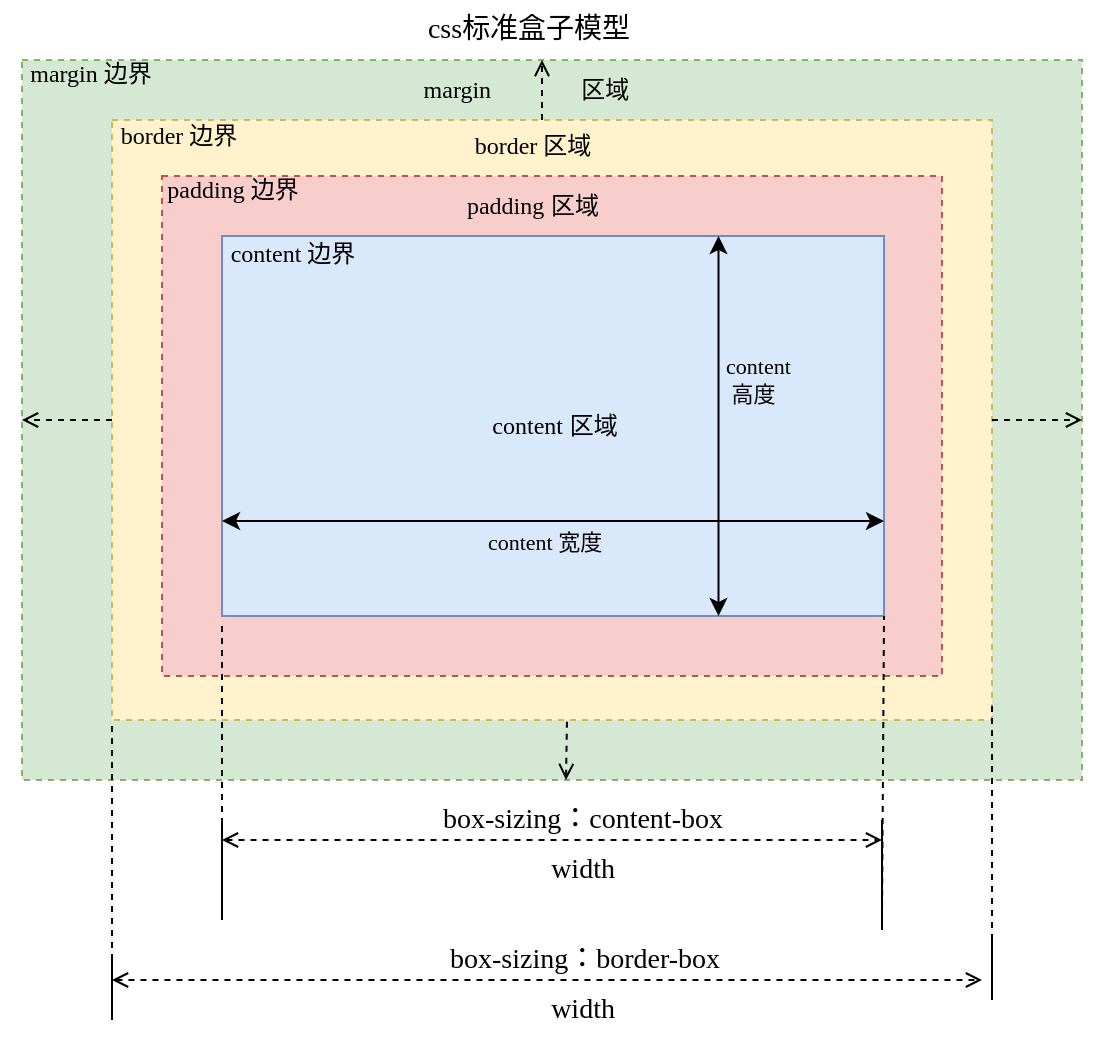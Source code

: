 <mxfile version="20.5.2" type="github" pages="2">
  <diagram id="9d-GFI3kk2zbG0i8XmGT" name="第 1 页">
    <mxGraphModel dx="1550" dy="835" grid="1" gridSize="10" guides="1" tooltips="1" connect="1" arrows="1" fold="1" page="1" pageScale="1" pageWidth="827" pageHeight="1169" math="0" shadow="0">
      <root>
        <mxCell id="0" />
        <mxCell id="1" parent="0" />
        <mxCell id="iBp1cymdIBhy6qXcftFD-20" value="" style="rounded=0;whiteSpace=wrap;html=1;dashed=1;fillColor=#d5e8d4;strokeColor=#82b366;" vertex="1" parent="1">
          <mxGeometry x="160" y="180" width="530" height="360" as="geometry" />
        </mxCell>
        <mxCell id="iBp1cymdIBhy6qXcftFD-21" value="" style="group;align=left;" vertex="1" connectable="0" parent="1">
          <mxGeometry x="205" y="210" width="440" height="300" as="geometry" />
        </mxCell>
        <mxCell id="iBp1cymdIBhy6qXcftFD-16" value="" style="rounded=0;whiteSpace=wrap;html=1;dashed=1;fillColor=#fff2cc;strokeColor=#d6b656;" vertex="1" parent="iBp1cymdIBhy6qXcftFD-21">
          <mxGeometry width="440" height="300" as="geometry" />
        </mxCell>
        <mxCell id="iBp1cymdIBhy6qXcftFD-17" value="" style="group" vertex="1" connectable="0" parent="iBp1cymdIBhy6qXcftFD-21">
          <mxGeometry x="15" y="20" width="400" height="258" as="geometry" />
        </mxCell>
        <mxCell id="iBp1cymdIBhy6qXcftFD-12" value="" style="rounded=0;whiteSpace=wrap;html=1;dashed=1;fillColor=#f8cecc;strokeColor=#b85450;" vertex="1" parent="iBp1cymdIBhy6qXcftFD-17">
          <mxGeometry x="10" y="8" width="390" height="250" as="geometry" />
        </mxCell>
        <mxCell id="iBp1cymdIBhy6qXcftFD-13" value="" style="group" vertex="1" connectable="0" parent="iBp1cymdIBhy6qXcftFD-17">
          <mxGeometry x="40" y="38" width="331" height="190" as="geometry" />
        </mxCell>
        <mxCell id="iBp1cymdIBhy6qXcftFD-1" value="" style="rounded=0;whiteSpace=wrap;html=1;fillColor=#dae8fc;strokeColor=#6c8ebf;" vertex="1" parent="iBp1cymdIBhy6qXcftFD-13">
          <mxGeometry width="331" height="190" as="geometry" />
        </mxCell>
        <mxCell id="iBp1cymdIBhy6qXcftFD-2" value="&lt;font face=&quot;Comic Sans MS&quot;&gt;content&lt;/font&gt; &lt;font data-font-src=&quot;https://fonts.googleapis.com/css?family=ZCOOL+KuaiLe&quot; face=&quot;ZCOOL KuaiLe&quot;&gt;区域&lt;/font&gt;" style="text;html=1;align=center;verticalAlign=middle;resizable=0;points=[];autosize=1;strokeColor=none;fillColor=none;" vertex="1" parent="iBp1cymdIBhy6qXcftFD-13">
          <mxGeometry x="120.5" y="80" width="90" height="30" as="geometry" />
        </mxCell>
        <mxCell id="iBp1cymdIBhy6qXcftFD-3" value="&lt;font face=&quot;Comic Sans MS&quot;&gt;content &lt;/font&gt;&lt;font data-font-src=&quot;https://fonts.googleapis.com/css?family=ZCOOL+KuaiLe&quot; face=&quot;ZCOOL KuaiLe&quot;&gt;边界&lt;/font&gt;" style="text;html=1;align=center;verticalAlign=middle;resizable=0;points=[];autosize=1;strokeColor=none;fillColor=none;" vertex="1" parent="iBp1cymdIBhy6qXcftFD-13">
          <mxGeometry x="-10" y="-6" width="90" height="30" as="geometry" />
        </mxCell>
        <mxCell id="iBp1cymdIBhy6qXcftFD-7" value="" style="endArrow=classic;startArrow=classic;html=1;rounded=0;exitX=0;exitY=0.75;exitDx=0;exitDy=0;entryX=1;entryY=0.75;entryDx=0;entryDy=0;" edge="1" parent="iBp1cymdIBhy6qXcftFD-13" source="iBp1cymdIBhy6qXcftFD-1" target="iBp1cymdIBhy6qXcftFD-1">
          <mxGeometry width="50" height="50" relative="1" as="geometry">
            <mxPoint x="130" y="240" as="sourcePoint" />
            <mxPoint x="180" y="190" as="targetPoint" />
          </mxGeometry>
        </mxCell>
        <mxCell id="iBp1cymdIBhy6qXcftFD-9" value="&lt;font face=&quot;Comic Sans MS&quot;&gt;content &lt;/font&gt;&lt;font data-font-src=&quot;https://fonts.googleapis.com/css?family=ZCOOL+KuaiLe&quot; face=&quot;ZCOOL KuaiLe&quot;&gt;宽度&lt;/font&gt;" style="edgeLabel;html=1;align=center;verticalAlign=middle;resizable=0;points=[];labelBackgroundColor=none;" vertex="1" connectable="0" parent="iBp1cymdIBhy6qXcftFD-7">
          <mxGeometry x="0.108" y="1" relative="1" as="geometry">
            <mxPoint x="-23" y="11" as="offset" />
          </mxGeometry>
        </mxCell>
        <mxCell id="iBp1cymdIBhy6qXcftFD-10" value="" style="endArrow=classic;startArrow=classic;html=1;rounded=0;entryX=0.75;entryY=0;entryDx=0;entryDy=0;exitX=0.75;exitY=1;exitDx=0;exitDy=0;" edge="1" parent="iBp1cymdIBhy6qXcftFD-13" source="iBp1cymdIBhy6qXcftFD-1" target="iBp1cymdIBhy6qXcftFD-1">
          <mxGeometry width="50" height="50" relative="1" as="geometry">
            <mxPoint x="130" y="240" as="sourcePoint" />
            <mxPoint x="180" y="190" as="targetPoint" />
          </mxGeometry>
        </mxCell>
        <mxCell id="iBp1cymdIBhy6qXcftFD-11" value="&lt;span style=&quot;&quot;&gt;&lt;font face=&quot;Comic Sans MS&quot;&gt;content&lt;br&gt;&lt;/font&gt;&lt;font data-font-src=&quot;https://fonts.googleapis.com/css?family=ZCOOL+KuaiLe&quot; face=&quot;ZCOOL KuaiLe&quot;&gt;&amp;nbsp;高度&lt;/font&gt;&lt;/span&gt;" style="edgeLabel;html=1;align=left;verticalAlign=middle;resizable=0;points=[];labelBackgroundColor=none;" vertex="1" connectable="0" parent="iBp1cymdIBhy6qXcftFD-10">
          <mxGeometry x="0.583" y="1" relative="1" as="geometry">
            <mxPoint x="3" y="32" as="offset" />
          </mxGeometry>
        </mxCell>
        <mxCell id="iBp1cymdIBhy6qXcftFD-14" value="&lt;font face=&quot;Comic Sans MS&quot;&gt;padding&lt;/font&gt;&lt;font data-font-src=&quot;https://fonts.googleapis.com/css?family=ZCOOL+KuaiLe&quot; face=&quot;ZCOOL KuaiLe&quot;&gt; 边界&lt;/font&gt;" style="text;html=1;align=center;verticalAlign=middle;resizable=0;points=[];autosize=1;strokeColor=none;fillColor=none;" vertex="1" parent="iBp1cymdIBhy6qXcftFD-17">
          <mxGeometry width="90" height="30" as="geometry" />
        </mxCell>
        <mxCell id="iBp1cymdIBhy6qXcftFD-15" value="&lt;font face=&quot;Comic Sans MS&quot;&gt;border &lt;/font&gt;&lt;font data-font-src=&quot;https://fonts.googleapis.com/css?family=ZCOOL+KuaiLe&quot; face=&quot;ZCOOL KuaiLe&quot;&gt;边界&lt;/font&gt;" style="text;html=1;align=center;verticalAlign=middle;resizable=0;points=[];autosize=1;strokeColor=none;fillColor=none;dashed=1;" vertex="1" parent="iBp1cymdIBhy6qXcftFD-17">
          <mxGeometry x="-27" y="-27" width="90" height="30" as="geometry" />
        </mxCell>
        <mxCell id="iBp1cymdIBhy6qXcftFD-18" value="&lt;font face=&quot;Comic Sans MS&quot;&gt;border &lt;/font&gt;&lt;font data-font-src=&quot;https://fonts.googleapis.com/css?family=ZCOOL+KuaiLe&quot; face=&quot;ZCOOL KuaiLe&quot;&gt;区域&lt;/font&gt;" style="text;html=1;align=center;verticalAlign=middle;resizable=0;points=[];autosize=1;strokeColor=none;fillColor=none;" vertex="1" parent="iBp1cymdIBhy6qXcftFD-17">
          <mxGeometry x="150" y="-22" width="90" height="30" as="geometry" />
        </mxCell>
        <mxCell id="iBp1cymdIBhy6qXcftFD-19" value="&lt;font face=&quot;Comic Sans MS&quot;&gt;padding&lt;/font&gt; &lt;font data-font-src=&quot;https://fonts.googleapis.com/css?family=ZCOOL+KuaiLe&quot; face=&quot;ZCOOL KuaiLe&quot;&gt;区域&lt;/font&gt;" style="text;html=1;align=center;verticalAlign=middle;resizable=0;points=[];autosize=1;strokeColor=none;fillColor=none;" vertex="1" parent="iBp1cymdIBhy6qXcftFD-17">
          <mxGeometry x="150" y="8" width="90" height="30" as="geometry" />
        </mxCell>
        <mxCell id="tstaIWyoXowcSFQgQ5QY-11" value="" style="endArrow=none;html=1;rounded=0;dashed=1;fontFamily=ZCOOL KuaiLe;fontSource=https%3A%2F%2Ffonts.googleapis.com%2Fcss%3Ffamily%3DZCOOL%2BKuaiLe;fontSize=14;" edge="1" parent="iBp1cymdIBhy6qXcftFD-17">
          <mxGeometry width="50" height="50" relative="1" as="geometry">
            <mxPoint x="40" y="380" as="sourcePoint" />
            <mxPoint x="40" y="230" as="targetPoint" />
          </mxGeometry>
        </mxCell>
        <mxCell id="tstaIWyoXowcSFQgQ5QY-14" value="" style="endArrow=none;html=1;rounded=0;dashed=1;fontFamily=ZCOOL KuaiLe;fontSource=https%3A%2F%2Ffonts.googleapis.com%2Fcss%3Ffamily%3DZCOOL%2BKuaiLe;fontSize=14;entryX=1;entryY=1;entryDx=0;entryDy=0;" edge="1" parent="iBp1cymdIBhy6qXcftFD-21" target="iBp1cymdIBhy6qXcftFD-1">
          <mxGeometry width="50" height="50" relative="1" as="geometry">
            <mxPoint x="385" y="400" as="sourcePoint" />
            <mxPoint x="385" y="360" as="targetPoint" />
          </mxGeometry>
        </mxCell>
        <mxCell id="iBp1cymdIBhy6qXcftFD-22" value="&lt;font face=&quot;Comic Sans MS&quot;&gt;margin &lt;/font&gt;&lt;font data-font-src=&quot;https://fonts.googleapis.com/css?family=ZCOOL+KuaiLe&quot; face=&quot;ZCOOL KuaiLe&quot;&gt;边界&lt;/font&gt;" style="text;html=1;align=center;verticalAlign=middle;resizable=0;points=[];autosize=1;strokeColor=none;fillColor=none;" vertex="1" parent="1">
          <mxGeometry x="149" y="172" width="90" height="30" as="geometry" />
        </mxCell>
        <mxCell id="iBp1cymdIBhy6qXcftFD-23" value="&amp;nbsp; &amp;nbsp; &lt;font face=&quot;Comic Sans MS&quot;&gt;margin&amp;nbsp; &amp;nbsp; &amp;nbsp; &amp;nbsp; &amp;nbsp; &amp;nbsp; &amp;nbsp; &amp;nbsp;&lt;/font&gt;&lt;font data-font-src=&quot;https://fonts.googleapis.com/css?family=ZCOOL+KuaiLe&quot; face=&quot;ZCOOL KuaiLe&quot;&gt;区域&lt;/font&gt;" style="text;html=1;align=center;verticalAlign=middle;resizable=0;points=[];autosize=1;strokeColor=none;fillColor=none;" vertex="1" parent="1">
          <mxGeometry x="330" y="180" width="150" height="30" as="geometry" />
        </mxCell>
        <mxCell id="iBp1cymdIBhy6qXcftFD-25" value="" style="endArrow=open;html=1;rounded=0;exitX=0;exitY=0.5;exitDx=0;exitDy=0;entryX=0;entryY=0.5;entryDx=0;entryDy=0;dashed=1;endFill=0;" edge="1" parent="1" source="iBp1cymdIBhy6qXcftFD-16" target="iBp1cymdIBhy6qXcftFD-20">
          <mxGeometry width="50" height="50" relative="1" as="geometry">
            <mxPoint x="390" y="450" as="sourcePoint" />
            <mxPoint x="440" y="400" as="targetPoint" />
          </mxGeometry>
        </mxCell>
        <mxCell id="iBp1cymdIBhy6qXcftFD-27" value="" style="endArrow=open;html=1;rounded=0;exitX=0.517;exitY=1.003;exitDx=0;exitDy=0;exitPerimeter=0;dashed=1;endFill=0;" edge="1" parent="1" source="iBp1cymdIBhy6qXcftFD-16">
          <mxGeometry width="50" height="50" relative="1" as="geometry">
            <mxPoint x="390" y="450" as="sourcePoint" />
            <mxPoint x="432" y="540" as="targetPoint" />
          </mxGeometry>
        </mxCell>
        <mxCell id="iBp1cymdIBhy6qXcftFD-28" value="" style="endArrow=open;html=1;rounded=0;exitX=1;exitY=0.5;exitDx=0;exitDy=0;entryX=1;entryY=0.5;entryDx=0;entryDy=0;dashed=1;endFill=0;" edge="1" parent="1" source="iBp1cymdIBhy6qXcftFD-16" target="iBp1cymdIBhy6qXcftFD-20">
          <mxGeometry width="50" height="50" relative="1" as="geometry">
            <mxPoint x="750" y="380" as="sourcePoint" />
            <mxPoint x="800" y="330" as="targetPoint" />
          </mxGeometry>
        </mxCell>
        <mxCell id="iBp1cymdIBhy6qXcftFD-29" value="" style="endArrow=open;html=1;rounded=0;dashed=1;endFill=0;" edge="1" parent="1">
          <mxGeometry width="50" height="50" relative="1" as="geometry">
            <mxPoint x="420" y="210" as="sourcePoint" />
            <mxPoint x="420" y="180" as="targetPoint" />
          </mxGeometry>
        </mxCell>
        <mxCell id="iBp1cymdIBhy6qXcftFD-30" value="&lt;font style=&quot;font-size: 14px;&quot; face=&quot;Comic Sans MS&quot;&gt;css&lt;/font&gt;&lt;font data-font-src=&quot;https://fonts.googleapis.com/css?family=ZCOOL+KuaiLe&quot; face=&quot;ZCOOL KuaiLe&quot; style=&quot;font-size: 14px;&quot;&gt;标准盒子模型&lt;/font&gt;" style="text;html=1;strokeColor=none;fillColor=none;align=center;verticalAlign=middle;whiteSpace=wrap;rounded=0;dashed=1;" vertex="1" parent="1">
          <mxGeometry x="351" y="150" width="125" height="30" as="geometry" />
        </mxCell>
        <mxCell id="tstaIWyoXowcSFQgQ5QY-8" value="" style="endArrow=open;startArrow=open;html=1;rounded=0;dashed=1;fontFamily=ZCOOL KuaiLe;fontSource=https%3A%2F%2Ffonts.googleapis.com%2Fcss%3Ffamily%3DZCOOL%2BKuaiLe;fontSize=14;endFill=0;startFill=0;" edge="1" parent="1">
          <mxGeometry width="50" height="50" relative="1" as="geometry">
            <mxPoint x="260" y="570" as="sourcePoint" />
            <mxPoint x="590" y="570" as="targetPoint" />
          </mxGeometry>
        </mxCell>
        <mxCell id="tstaIWyoXowcSFQgQ5QY-16" value="&lt;font face=&quot;Comic Sans MS&quot;&gt;box-sizing：content-box&lt;/font&gt;" style="edgeLabel;html=1;align=center;verticalAlign=middle;resizable=0;points=[];fontSize=14;fontFamily=ZCOOL KuaiLe;" vertex="1" connectable="0" parent="tstaIWyoXowcSFQgQ5QY-8">
          <mxGeometry x="0.059" y="-3" relative="1" as="geometry">
            <mxPoint x="5" y="-13" as="offset" />
          </mxGeometry>
        </mxCell>
        <mxCell id="tstaIWyoXowcSFQgQ5QY-17" value="&lt;font face=&quot;Comic Sans MS&quot;&gt;width&lt;/font&gt;" style="text;html=1;align=center;verticalAlign=middle;resizable=0;points=[];autosize=1;strokeColor=none;fillColor=none;fontSize=14;fontFamily=ZCOOL KuaiLe;" vertex="1" parent="1">
          <mxGeometry x="410" y="570" width="60" height="30" as="geometry" />
        </mxCell>
        <mxCell id="tstaIWyoXowcSFQgQ5QY-18" value="" style="endArrow=none;html=1;rounded=0;dashed=1;fontFamily=ZCOOL KuaiLe;fontSource=https%3A%2F%2Ffonts.googleapis.com%2Fcss%3Ffamily%3DZCOOL%2BKuaiLe;fontSize=14;" edge="1" parent="1">
          <mxGeometry width="50" height="50" relative="1" as="geometry">
            <mxPoint x="205" y="660" as="sourcePoint" />
            <mxPoint x="205" y="510" as="targetPoint" />
          </mxGeometry>
        </mxCell>
        <mxCell id="tstaIWyoXowcSFQgQ5QY-19" value="" style="endArrow=none;html=1;rounded=0;dashed=1;fontFamily=ZCOOL KuaiLe;fontSource=https%3A%2F%2Ffonts.googleapis.com%2Fcss%3Ffamily%3DZCOOL%2BKuaiLe;fontSize=14;" edge="1" parent="1">
          <mxGeometry width="50" height="50" relative="1" as="geometry">
            <mxPoint x="645" y="650" as="sourcePoint" />
            <mxPoint x="645" y="500" as="targetPoint" />
          </mxGeometry>
        </mxCell>
        <mxCell id="tstaIWyoXowcSFQgQ5QY-20" value="" style="endArrow=open;startArrow=open;html=1;rounded=0;dashed=1;fontFamily=ZCOOL KuaiLe;fontSource=https%3A%2F%2Ffonts.googleapis.com%2Fcss%3Ffamily%3DZCOOL%2BKuaiLe;fontSize=14;endFill=0;startFill=0;" edge="1" parent="1">
          <mxGeometry width="50" height="50" relative="1" as="geometry">
            <mxPoint x="205" y="640" as="sourcePoint" />
            <mxPoint x="640" y="640" as="targetPoint" />
          </mxGeometry>
        </mxCell>
        <mxCell id="tstaIWyoXowcSFQgQ5QY-21" value="&lt;font face=&quot;Comic Sans MS&quot;&gt;box-sizing：border-box&lt;/font&gt;" style="edgeLabel;html=1;align=center;verticalAlign=middle;resizable=0;points=[];fontSize=14;fontFamily=ZCOOL KuaiLe;" vertex="1" connectable="0" parent="tstaIWyoXowcSFQgQ5QY-20">
          <mxGeometry x="0.059" y="-3" relative="1" as="geometry">
            <mxPoint x="5" y="-13" as="offset" />
          </mxGeometry>
        </mxCell>
        <mxCell id="tstaIWyoXowcSFQgQ5QY-22" value="&lt;font face=&quot;Comic Sans MS&quot;&gt;width&lt;/font&gt;" style="text;html=1;align=center;verticalAlign=middle;resizable=0;points=[];autosize=1;strokeColor=none;fillColor=none;fontSize=14;fontFamily=ZCOOL KuaiLe;" vertex="1" parent="1">
          <mxGeometry x="410" y="640" width="60" height="30" as="geometry" />
        </mxCell>
        <mxCell id="tstaIWyoXowcSFQgQ5QY-23" value="" style="endArrow=none;html=1;rounded=0;fontFamily=Comic Sans MS;fontSize=14;" edge="1" parent="1">
          <mxGeometry width="50" height="50" relative="1" as="geometry">
            <mxPoint x="205" y="660" as="sourcePoint" />
            <mxPoint x="205" y="630" as="targetPoint" />
          </mxGeometry>
        </mxCell>
        <mxCell id="tstaIWyoXowcSFQgQ5QY-24" value="" style="endArrow=none;html=1;rounded=0;fontFamily=Comic Sans MS;fontSize=14;" edge="1" parent="1">
          <mxGeometry width="50" height="50" relative="1" as="geometry">
            <mxPoint x="645" y="650" as="sourcePoint" />
            <mxPoint x="645" y="620" as="targetPoint" />
          </mxGeometry>
        </mxCell>
        <mxCell id="tstaIWyoXowcSFQgQ5QY-25" value="" style="endArrow=none;html=1;rounded=0;fontFamily=Comic Sans MS;fontSize=14;" edge="1" parent="1">
          <mxGeometry width="50" height="50" relative="1" as="geometry">
            <mxPoint x="260" y="610" as="sourcePoint" />
            <mxPoint x="260" y="560" as="targetPoint" />
          </mxGeometry>
        </mxCell>
        <mxCell id="tstaIWyoXowcSFQgQ5QY-26" value="" style="endArrow=none;html=1;rounded=0;fontFamily=Comic Sans MS;fontSize=14;" edge="1" parent="1">
          <mxGeometry width="50" height="50" relative="1" as="geometry">
            <mxPoint x="590" y="615" as="sourcePoint" />
            <mxPoint x="590" y="560" as="targetPoint" />
          </mxGeometry>
        </mxCell>
      </root>
    </mxGraphModel>
  </diagram>
  <diagram id="syp5oG1yBdBtSy1dBa_j" name="第 2 页">
    <mxGraphModel dx="1550" dy="835" grid="1" gridSize="10" guides="1" tooltips="1" connect="1" arrows="1" fold="1" page="1" pageScale="1" pageWidth="827" pageHeight="1169" math="0" shadow="0">
      <root>
        <mxCell id="0" />
        <mxCell id="1" parent="0" />
      </root>
    </mxGraphModel>
  </diagram>
</mxfile>
